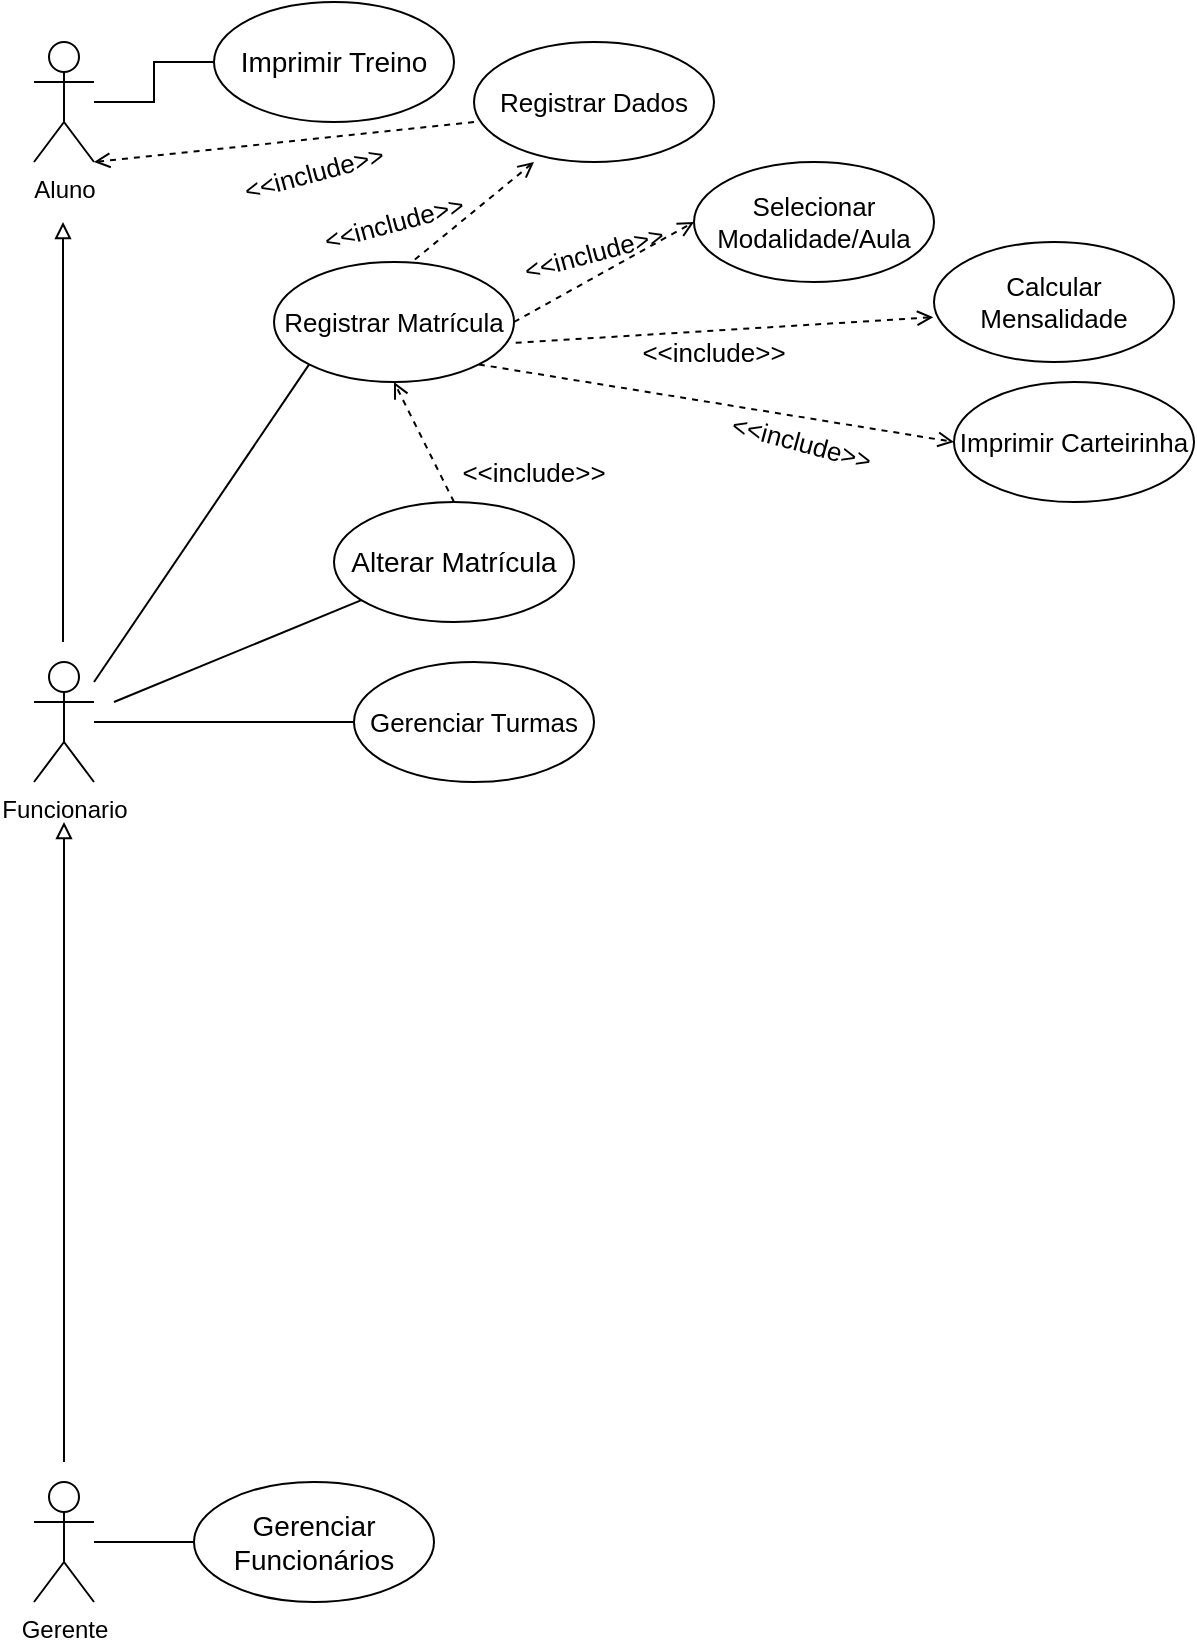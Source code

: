 <mxfile version="20.3.7" type="github">
  <diagram id="XNl6Oud3glyFYDX8OTkO" name="Página-1">
    <mxGraphModel dx="997" dy="540" grid="1" gridSize="10" guides="1" tooltips="1" connect="1" arrows="1" fold="1" page="1" pageScale="1" pageWidth="827" pageHeight="1169" math="0" shadow="0">
      <root>
        <mxCell id="0" />
        <mxCell id="1" parent="0" />
        <mxCell id="FYaUGyjvrsMid2B6d9du-6" value="" style="edgeStyle=orthogonalEdgeStyle;rounded=0;orthogonalLoop=1;jettySize=auto;html=1;fontSize=14;endArrow=none;endFill=0;" edge="1" parent="1" source="7D0oZjbE4iX6M2Z7mogd-2" target="FYaUGyjvrsMid2B6d9du-5">
          <mxGeometry relative="1" as="geometry" />
        </mxCell>
        <mxCell id="7D0oZjbE4iX6M2Z7mogd-2" value="Funcionario&lt;br&gt;" style="shape=umlActor;verticalLabelPosition=bottom;verticalAlign=top;outlineConnect=0;fillColor=default;fontStyle=0;html=1;horizontal=1;" parent="1" vertex="1">
          <mxGeometry x="30" y="330" width="30" height="60" as="geometry" />
        </mxCell>
        <mxCell id="FYaUGyjvrsMid2B6d9du-2" value="" style="edgeStyle=orthogonalEdgeStyle;rounded=0;orthogonalLoop=1;jettySize=auto;html=1;endArrow=none;endFill=0;" edge="1" parent="1" source="z0y0lZXKgXAS5gJQosTc-6" target="FYaUGyjvrsMid2B6d9du-1">
          <mxGeometry relative="1" as="geometry" />
        </mxCell>
        <mxCell id="z0y0lZXKgXAS5gJQosTc-6" value="Aluno" style="shape=umlActor;verticalLabelPosition=bottom;verticalAlign=top;outlineConnect=0;fillColor=default;fontStyle=0;html=1;horizontal=1;" parent="1" vertex="1">
          <mxGeometry x="30" y="20" width="30" height="60" as="geometry" />
        </mxCell>
        <mxCell id="FYaUGyjvrsMid2B6d9du-12" value="" style="edgeStyle=orthogonalEdgeStyle;rounded=0;orthogonalLoop=1;jettySize=auto;html=1;fontSize=13;endArrow=none;endFill=0;" edge="1" parent="1" source="KaIShi0xX0dBVwtN4p4v-10" target="FYaUGyjvrsMid2B6d9du-11">
          <mxGeometry relative="1" as="geometry" />
        </mxCell>
        <mxCell id="KaIShi0xX0dBVwtN4p4v-10" value="Gerente" style="shape=umlActor;verticalLabelPosition=bottom;verticalAlign=top;outlineConnect=0;fillColor=default;fontStyle=0;html=1;horizontal=1;" parent="1" vertex="1">
          <mxGeometry x="30" y="740" width="30" height="60" as="geometry" />
        </mxCell>
        <mxCell id="FYaUGyjvrsMid2B6d9du-1" value="Imprimir Treino" style="ellipse;whiteSpace=wrap;html=1;verticalAlign=middle;fontStyle=0;fontSize=14;" vertex="1" parent="1">
          <mxGeometry x="120" width="120" height="60" as="geometry" />
        </mxCell>
        <mxCell id="FYaUGyjvrsMid2B6d9du-3" value="" style="endArrow=block;html=1;rounded=0;fontSize=14;endFill=0;" edge="1" parent="1">
          <mxGeometry width="50" height="50" relative="1" as="geometry">
            <mxPoint x="44.5" y="320" as="sourcePoint" />
            <mxPoint x="44.5" y="110" as="targetPoint" />
          </mxGeometry>
        </mxCell>
        <mxCell id="FYaUGyjvrsMid2B6d9du-4" value="" style="endArrow=block;html=1;rounded=0;fontSize=14;endFill=0;" edge="1" parent="1">
          <mxGeometry width="50" height="50" relative="1" as="geometry">
            <mxPoint x="45" y="730" as="sourcePoint" />
            <mxPoint x="45" y="410" as="targetPoint" />
          </mxGeometry>
        </mxCell>
        <mxCell id="FYaUGyjvrsMid2B6d9du-5" value="Gerenciar Turmas" style="ellipse;whiteSpace=wrap;html=1;verticalAlign=middle;fontStyle=0;fontSize=13;" vertex="1" parent="1">
          <mxGeometry x="190" y="330" width="120" height="60" as="geometry" />
        </mxCell>
        <mxCell id="FYaUGyjvrsMid2B6d9du-7" value="Registrar Matrícula" style="ellipse;whiteSpace=wrap;html=1;verticalAlign=middle;fontStyle=0;fontSize=13;" vertex="1" parent="1">
          <mxGeometry x="150" y="130" width="120" height="60" as="geometry" />
        </mxCell>
        <mxCell id="FYaUGyjvrsMid2B6d9du-8" value="Alterar Matrícula" style="ellipse;whiteSpace=wrap;html=1;verticalAlign=middle;fontStyle=0;fontSize=14;" vertex="1" parent="1">
          <mxGeometry x="180" y="250" width="120" height="60" as="geometry" />
        </mxCell>
        <mxCell id="FYaUGyjvrsMid2B6d9du-9" value="Registrar Dados" style="ellipse;whiteSpace=wrap;html=1;verticalAlign=middle;fontStyle=0;fontSize=13;" vertex="1" parent="1">
          <mxGeometry x="250" y="20" width="120" height="60" as="geometry" />
        </mxCell>
        <mxCell id="FYaUGyjvrsMid2B6d9du-10" value="Calcular Mensalidade" style="ellipse;whiteSpace=wrap;html=1;verticalAlign=middle;fontStyle=0;fontSize=13;" vertex="1" parent="1">
          <mxGeometry x="480" y="120" width="120" height="60" as="geometry" />
        </mxCell>
        <mxCell id="FYaUGyjvrsMid2B6d9du-11" value="Gerenciar Funcionários" style="ellipse;whiteSpace=wrap;html=1;verticalAlign=middle;fontStyle=0;fontSize=14;" vertex="1" parent="1">
          <mxGeometry x="110" y="740" width="120" height="60" as="geometry" />
        </mxCell>
        <mxCell id="FYaUGyjvrsMid2B6d9du-13" value="" style="endArrow=open;html=1;rounded=0;fontSize=14;entryX=1;entryY=1;entryDx=0;entryDy=0;entryPerimeter=0;endFill=0;startArrow=none;startFill=0;dashed=1;exitX=0;exitY=0.667;exitDx=0;exitDy=0;exitPerimeter=0;" edge="1" parent="1" source="FYaUGyjvrsMid2B6d9du-9" target="z0y0lZXKgXAS5gJQosTc-6">
          <mxGeometry width="50" height="50" relative="1" as="geometry">
            <mxPoint x="330" y="90" as="sourcePoint" />
            <mxPoint x="330" y="60" as="targetPoint" />
          </mxGeometry>
        </mxCell>
        <mxCell id="FYaUGyjvrsMid2B6d9du-14" value="&amp;lt;&amp;lt;include&amp;gt;&amp;gt;" style="text;html=1;strokeColor=none;fillColor=none;align=center;verticalAlign=middle;whiteSpace=wrap;rounded=0;fontSize=13;rotation=-15;" vertex="1" parent="1">
          <mxGeometry x="140" y="70" width="60" height="30" as="geometry" />
        </mxCell>
        <mxCell id="FYaUGyjvrsMid2B6d9du-15" value="Selecionar Modalidade/Aula" style="ellipse;whiteSpace=wrap;html=1;verticalAlign=middle;fontStyle=0;fontSize=13;" vertex="1" parent="1">
          <mxGeometry x="360" y="80" width="120" height="60" as="geometry" />
        </mxCell>
        <mxCell id="FYaUGyjvrsMid2B6d9du-17" value="" style="endArrow=none;html=1;rounded=0;fontSize=13;entryX=0;entryY=1;entryDx=0;entryDy=0;" edge="1" parent="1" target="FYaUGyjvrsMid2B6d9du-7">
          <mxGeometry width="50" height="50" relative="1" as="geometry">
            <mxPoint x="60" y="340" as="sourcePoint" />
            <mxPoint x="150" y="250" as="targetPoint" />
          </mxGeometry>
        </mxCell>
        <mxCell id="FYaUGyjvrsMid2B6d9du-18" value="" style="endArrow=open;dashed=1;html=1;rounded=0;fontSize=13;entryX=0.5;entryY=1;entryDx=0;entryDy=0;exitX=0.5;exitY=0;exitDx=0;exitDy=0;endFill=0;" edge="1" parent="1" source="FYaUGyjvrsMid2B6d9du-8" target="FYaUGyjvrsMid2B6d9du-7">
          <mxGeometry width="50" height="50" relative="1" as="geometry">
            <mxPoint x="195" y="270" as="sourcePoint" />
            <mxPoint x="245" y="220" as="targetPoint" />
          </mxGeometry>
        </mxCell>
        <mxCell id="FYaUGyjvrsMid2B6d9du-19" value="&amp;lt;&amp;lt;include&amp;gt;&amp;gt;" style="text;html=1;strokeColor=none;fillColor=none;align=center;verticalAlign=middle;whiteSpace=wrap;rounded=0;fontSize=13;" vertex="1" parent="1">
          <mxGeometry x="250" y="220" width="60" height="30" as="geometry" />
        </mxCell>
        <mxCell id="FYaUGyjvrsMid2B6d9du-20" value="" style="endArrow=open;dashed=1;html=1;rounded=0;fontSize=13;entryX=0;entryY=0.5;entryDx=0;entryDy=0;exitX=1;exitY=0.5;exitDx=0;exitDy=0;endFill=0;" edge="1" parent="1" source="FYaUGyjvrsMid2B6d9du-7" target="FYaUGyjvrsMid2B6d9du-15">
          <mxGeometry width="50" height="50" relative="1" as="geometry">
            <mxPoint x="310" y="180" as="sourcePoint" />
            <mxPoint x="280" y="120" as="targetPoint" />
          </mxGeometry>
        </mxCell>
        <mxCell id="FYaUGyjvrsMid2B6d9du-21" value="&amp;lt;&amp;lt;include&amp;gt;&amp;gt;" style="text;html=1;strokeColor=none;fillColor=none;align=center;verticalAlign=middle;whiteSpace=wrap;rounded=0;fontSize=13;rotation=-15;" vertex="1" parent="1">
          <mxGeometry x="280" y="110" width="60" height="30" as="geometry" />
        </mxCell>
        <mxCell id="FYaUGyjvrsMid2B6d9du-22" value="" style="endArrow=open;dashed=1;html=1;rounded=0;fontSize=13;entryX=-0.003;entryY=0.627;entryDx=0;entryDy=0;exitX=1.007;exitY=0.673;exitDx=0;exitDy=0;endFill=0;exitPerimeter=0;entryPerimeter=0;" edge="1" parent="1" source="FYaUGyjvrsMid2B6d9du-7" target="FYaUGyjvrsMid2B6d9du-10">
          <mxGeometry width="50" height="50" relative="1" as="geometry">
            <mxPoint x="280" y="190" as="sourcePoint" />
            <mxPoint x="370" y="140" as="targetPoint" />
          </mxGeometry>
        </mxCell>
        <mxCell id="FYaUGyjvrsMid2B6d9du-23" value="&amp;lt;&amp;lt;include&amp;gt;&amp;gt;" style="text;html=1;strokeColor=none;fillColor=none;align=center;verticalAlign=middle;whiteSpace=wrap;rounded=0;fontSize=13;rotation=0;" vertex="1" parent="1">
          <mxGeometry x="340" y="160" width="60" height="30" as="geometry" />
        </mxCell>
        <mxCell id="FYaUGyjvrsMid2B6d9du-24" value="" style="endArrow=open;dashed=1;html=1;rounded=0;fontSize=13;entryX=0.25;entryY=1;entryDx=0;entryDy=0;exitX=0.587;exitY=-0.02;exitDx=0;exitDy=0;endFill=0;exitPerimeter=0;entryPerimeter=0;" edge="1" parent="1" source="FYaUGyjvrsMid2B6d9du-7" target="FYaUGyjvrsMid2B6d9du-9">
          <mxGeometry width="50" height="50" relative="1" as="geometry">
            <mxPoint x="220" y="130" as="sourcePoint" />
            <mxPoint x="310" y="80" as="targetPoint" />
          </mxGeometry>
        </mxCell>
        <mxCell id="FYaUGyjvrsMid2B6d9du-25" value="&amp;lt;&amp;lt;include&amp;gt;&amp;gt;" style="text;html=1;strokeColor=none;fillColor=none;align=center;verticalAlign=middle;whiteSpace=wrap;rounded=0;fontSize=13;rotation=-15;" vertex="1" parent="1">
          <mxGeometry x="180" y="95" width="60" height="30" as="geometry" />
        </mxCell>
        <mxCell id="FYaUGyjvrsMid2B6d9du-27" value="Imprimir Carteirinha" style="ellipse;whiteSpace=wrap;html=1;verticalAlign=middle;fontStyle=0;fontSize=13;" vertex="1" parent="1">
          <mxGeometry x="490" y="190" width="120" height="60" as="geometry" />
        </mxCell>
        <mxCell id="FYaUGyjvrsMid2B6d9du-28" value="" style="endArrow=open;dashed=1;html=1;rounded=0;fontSize=13;entryX=0;entryY=0.5;entryDx=0;entryDy=0;exitX=1;exitY=1;exitDx=0;exitDy=0;endFill=0;" edge="1" parent="1" source="FYaUGyjvrsMid2B6d9du-7" target="FYaUGyjvrsMid2B6d9du-27">
          <mxGeometry width="50" height="50" relative="1" as="geometry">
            <mxPoint x="265.6" y="226.38" as="sourcePoint" />
            <mxPoint x="474.4" y="213.62" as="targetPoint" />
          </mxGeometry>
        </mxCell>
        <mxCell id="FYaUGyjvrsMid2B6d9du-29" value="&amp;lt;&amp;lt;include&amp;gt;&amp;gt;" style="text;html=1;strokeColor=none;fillColor=none;align=center;verticalAlign=middle;whiteSpace=wrap;rounded=0;fontSize=13;rotation=15;" vertex="1" parent="1">
          <mxGeometry x="384" y="205" width="60" height="30" as="geometry" />
        </mxCell>
        <mxCell id="FYaUGyjvrsMid2B6d9du-30" value="" style="endArrow=none;html=1;rounded=0;fontSize=13;" edge="1" parent="1" target="FYaUGyjvrsMid2B6d9du-8">
          <mxGeometry width="50" height="50" relative="1" as="geometry">
            <mxPoint x="70" y="350" as="sourcePoint" />
            <mxPoint x="180" y="260" as="targetPoint" />
          </mxGeometry>
        </mxCell>
      </root>
    </mxGraphModel>
  </diagram>
</mxfile>
